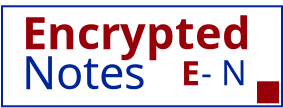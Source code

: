 <?xml version="1.0" encoding="UTF-8"?>
<dia:diagram xmlns:dia="http://www.lysator.liu.se/~alla/dia/">
  <dia:layer name="Background" visible="true" active="true">
    <dia:object type="Standard - Box" version="0" id="O0">
      <dia:attribute name="obj_pos">
        <dia:point val="15,11.85"/>
      </dia:attribute>
      <dia:attribute name="obj_bb">
        <dia:rectangle val="14.95,11.8;29.05,16.9"/>
      </dia:attribute>
      <dia:attribute name="elem_corner">
        <dia:point val="15,11.85"/>
      </dia:attribute>
      <dia:attribute name="elem_width">
        <dia:real val="14"/>
      </dia:attribute>
      <dia:attribute name="elem_height">
        <dia:real val="5"/>
      </dia:attribute>
      <dia:attribute name="border_width">
        <dia:real val="0.1"/>
      </dia:attribute>
      <dia:attribute name="border_color">
        <dia:color val="#002598"/>
      </dia:attribute>
      <dia:attribute name="show_background">
        <dia:boolean val="true"/>
      </dia:attribute>
    </dia:object>
    <dia:object type="Standard - Text" version="1" id="O1">
      <dia:attribute name="obj_pos">
        <dia:point val="16,14"/>
      </dia:attribute>
      <dia:attribute name="obj_bb">
        <dia:rectangle val="16,11.778;28.195,14.616"/>
      </dia:attribute>
      <dia:attribute name="text">
        <dia:composite type="text">
          <dia:attribute name="string">
            <dia:string>#Encrypted#</dia:string>
          </dia:attribute>
          <dia:attribute name="font">
            <dia:font family="Source Code Pro" style="80" name="Courier"/>
          </dia:attribute>
          <dia:attribute name="height">
            <dia:real val="2.822"/>
          </dia:attribute>
          <dia:attribute name="pos">
            <dia:point val="16,14"/>
          </dia:attribute>
          <dia:attribute name="color">
            <dia:color val="#980009"/>
          </dia:attribute>
          <dia:attribute name="alignment">
            <dia:enum val="0"/>
          </dia:attribute>
        </dia:composite>
      </dia:attribute>
      <dia:attribute name="valign">
        <dia:enum val="3"/>
      </dia:attribute>
    </dia:object>
    <dia:object type="Standard - Text" version="1" id="O2">
      <dia:attribute name="obj_pos">
        <dia:point val="16,16"/>
      </dia:attribute>
      <dia:attribute name="obj_bb">
        <dia:rectangle val="16,13.778;22.775,16.616"/>
      </dia:attribute>
      <dia:attribute name="text">
        <dia:composite type="text">
          <dia:attribute name="string">
            <dia:string>#Notes#</dia:string>
          </dia:attribute>
          <dia:attribute name="font">
            <dia:font family="Source Code Pro" style="0" name="Courier"/>
          </dia:attribute>
          <dia:attribute name="height">
            <dia:real val="2.822"/>
          </dia:attribute>
          <dia:attribute name="pos">
            <dia:point val="16,16"/>
          </dia:attribute>
          <dia:attribute name="color">
            <dia:color val="#002598"/>
          </dia:attribute>
          <dia:attribute name="alignment">
            <dia:enum val="0"/>
          </dia:attribute>
        </dia:composite>
      </dia:attribute>
      <dia:attribute name="valign">
        <dia:enum val="3"/>
      </dia:attribute>
    </dia:object>
    <dia:object type="Standard - Text" version="1" id="O3">
      <dia:attribute name="obj_pos">
        <dia:point val="23.95,15.799"/>
      </dia:attribute>
      <dia:attribute name="obj_bb">
        <dia:rectangle val="23.95,14.133;24.965,16.262"/>
      </dia:attribute>
      <dia:attribute name="text">
        <dia:composite type="text">
          <dia:attribute name="string">
            <dia:string>#E#</dia:string>
          </dia:attribute>
          <dia:attribute name="font">
            <dia:font family="Source Code Pro" style="80" name="Courier"/>
          </dia:attribute>
          <dia:attribute name="height">
            <dia:real val="2.117"/>
          </dia:attribute>
          <dia:attribute name="pos">
            <dia:point val="23.95,15.799"/>
          </dia:attribute>
          <dia:attribute name="color">
            <dia:color val="#980009"/>
          </dia:attribute>
          <dia:attribute name="alignment">
            <dia:enum val="0"/>
          </dia:attribute>
        </dia:composite>
      </dia:attribute>
      <dia:attribute name="valign">
        <dia:enum val="3"/>
      </dia:attribute>
    </dia:object>
    <dia:object type="Standard - Text" version="1" id="O4">
      <dia:attribute name="obj_pos">
        <dia:point val="24.95,15.799"/>
      </dia:attribute>
      <dia:attribute name="obj_bb">
        <dia:rectangle val="24.95,14.133;25.965,16.262"/>
      </dia:attribute>
      <dia:attribute name="text">
        <dia:composite type="text">
          <dia:attribute name="string">
            <dia:string>#-#</dia:string>
          </dia:attribute>
          <dia:attribute name="font">
            <dia:font family="Source Code Pro" style="0" name="Courier"/>
          </dia:attribute>
          <dia:attribute name="height">
            <dia:real val="2.117"/>
          </dia:attribute>
          <dia:attribute name="pos">
            <dia:point val="24.95,15.799"/>
          </dia:attribute>
          <dia:attribute name="color">
            <dia:color val="#002598"/>
          </dia:attribute>
          <dia:attribute name="alignment">
            <dia:enum val="0"/>
          </dia:attribute>
        </dia:composite>
      </dia:attribute>
      <dia:attribute name="valign">
        <dia:enum val="3"/>
      </dia:attribute>
    </dia:object>
    <dia:object type="Standard - Text" version="1" id="O5">
      <dia:attribute name="obj_pos">
        <dia:point val="25.95,15.799"/>
      </dia:attribute>
      <dia:attribute name="obj_bb">
        <dia:rectangle val="25.95,14.133;26.965,16.262"/>
      </dia:attribute>
      <dia:attribute name="text">
        <dia:composite type="text">
          <dia:attribute name="string">
            <dia:string>#N#</dia:string>
          </dia:attribute>
          <dia:attribute name="font">
            <dia:font family="Source Code Pro" style="0" name="Courier"/>
          </dia:attribute>
          <dia:attribute name="height">
            <dia:real val="2.117"/>
          </dia:attribute>
          <dia:attribute name="pos">
            <dia:point val="25.95,15.799"/>
          </dia:attribute>
          <dia:attribute name="color">
            <dia:color val="#002598"/>
          </dia:attribute>
          <dia:attribute name="alignment">
            <dia:enum val="0"/>
          </dia:attribute>
        </dia:composite>
      </dia:attribute>
      <dia:attribute name="valign">
        <dia:enum val="3"/>
      </dia:attribute>
    </dia:object>
    <dia:object type="Standard - Box" version="0" id="O6">
      <dia:attribute name="obj_pos">
        <dia:point val="27.8,15.65"/>
      </dia:attribute>
      <dia:attribute name="obj_bb">
        <dia:rectangle val="27.75,15.6;28.85,16.7"/>
      </dia:attribute>
      <dia:attribute name="elem_corner">
        <dia:point val="27.8,15.65"/>
      </dia:attribute>
      <dia:attribute name="elem_width">
        <dia:real val="1"/>
      </dia:attribute>
      <dia:attribute name="elem_height">
        <dia:real val="1.0"/>
      </dia:attribute>
      <dia:attribute name="border_width">
        <dia:real val="0.1"/>
      </dia:attribute>
      <dia:attribute name="border_color">
        <dia:color val="#980009"/>
      </dia:attribute>
      <dia:attribute name="inner_color">
        <dia:color val="#980009"/>
      </dia:attribute>
      <dia:attribute name="show_background">
        <dia:boolean val="true"/>
      </dia:attribute>
    </dia:object>
  </dia:layer>
</dia:diagram>
